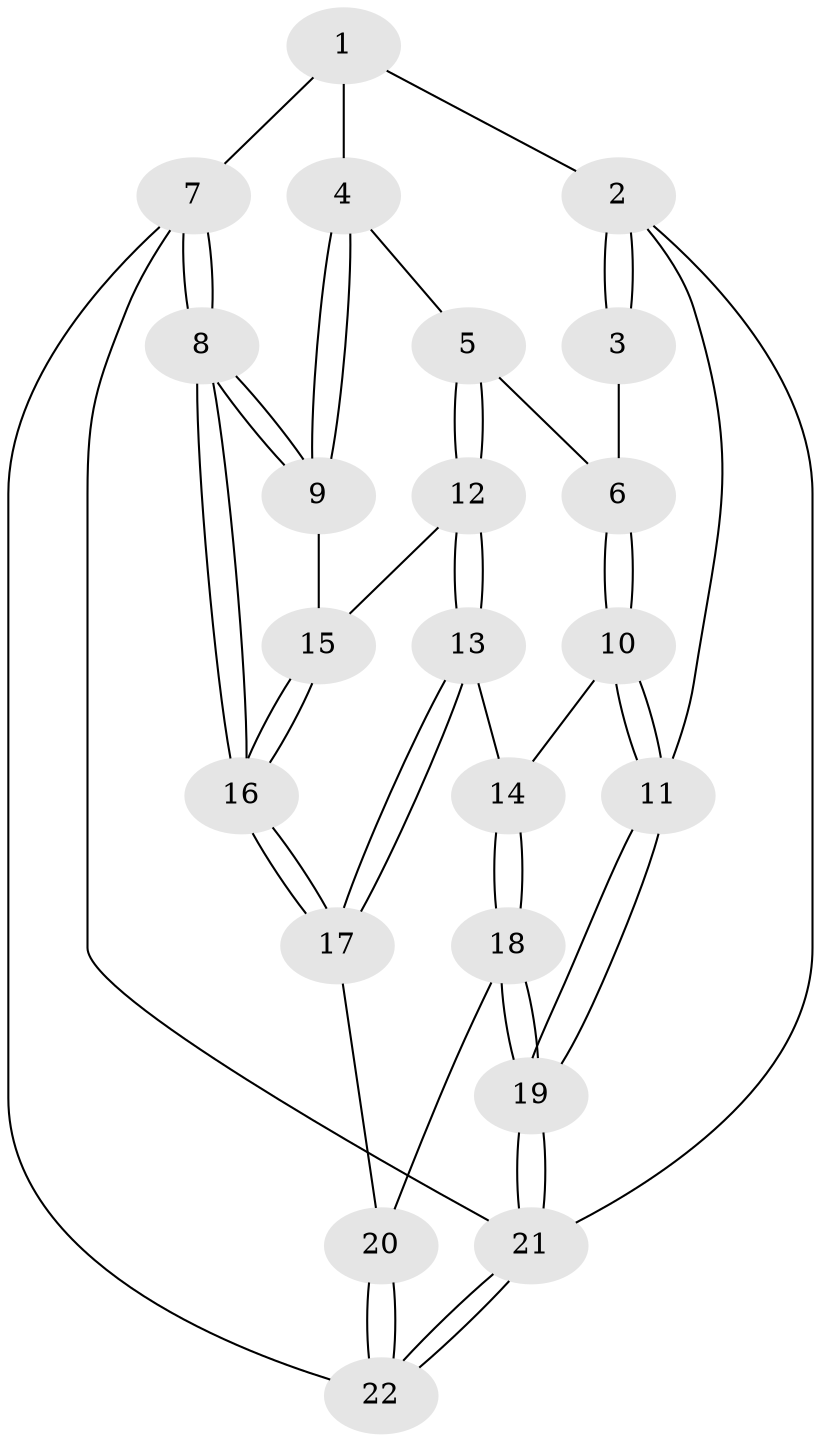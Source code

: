 // Generated by graph-tools (version 1.1) at 2025/46/02/15/25 05:46:28]
// undirected, 22 vertices, 52 edges
graph export_dot {
graph [start="1"]
  node [color=gray90,style=filled];
  1 [pos="+1+0"];
  2 [pos="+0+0"];
  3 [pos="+0.1375188523799382+0"];
  4 [pos="+1+0"];
  5 [pos="+0.41648123334412585+0.25006153374157014"];
  6 [pos="+0.2985384417843394+0.21954096477211024"];
  7 [pos="+1+1"];
  8 [pos="+0.9815910582185506+0.9980320875994787"];
  9 [pos="+1+0.08564749097965704"];
  10 [pos="+0.1594487644152627+0.3917631788145913"];
  11 [pos="+0+0.48740419673545043"];
  12 [pos="+0.5235772395904127+0.4189517342814813"];
  13 [pos="+0.5320751841920703+0.5490113543149718"];
  14 [pos="+0.27792137284568086+0.5592064002962034"];
  15 [pos="+0.7497135573259266+0.3547025470496715"];
  16 [pos="+0.7852889930038555+0.7643883317379375"];
  17 [pos="+0.5340389474776196+0.5530627263811453"];
  18 [pos="+0.25456292693359633+0.7043909599187619"];
  19 [pos="+0+0.7310913010239417"];
  20 [pos="+0.3325437014961087+0.7703832232699024"];
  21 [pos="+0+1"];
  22 [pos="+0.3990475541059683+1"];
  1 -- 2;
  1 -- 4;
  1 -- 7;
  2 -- 3;
  2 -- 3;
  2 -- 11;
  2 -- 21;
  3 -- 6;
  4 -- 5;
  4 -- 9;
  4 -- 9;
  5 -- 6;
  5 -- 12;
  5 -- 12;
  6 -- 10;
  6 -- 10;
  7 -- 8;
  7 -- 8;
  7 -- 22;
  7 -- 21;
  8 -- 9;
  8 -- 9;
  8 -- 16;
  8 -- 16;
  9 -- 15;
  10 -- 11;
  10 -- 11;
  10 -- 14;
  11 -- 19;
  11 -- 19;
  12 -- 13;
  12 -- 13;
  12 -- 15;
  13 -- 14;
  13 -- 17;
  13 -- 17;
  14 -- 18;
  14 -- 18;
  15 -- 16;
  15 -- 16;
  16 -- 17;
  16 -- 17;
  17 -- 20;
  18 -- 19;
  18 -- 19;
  18 -- 20;
  19 -- 21;
  19 -- 21;
  20 -- 22;
  20 -- 22;
  21 -- 22;
  21 -- 22;
}

